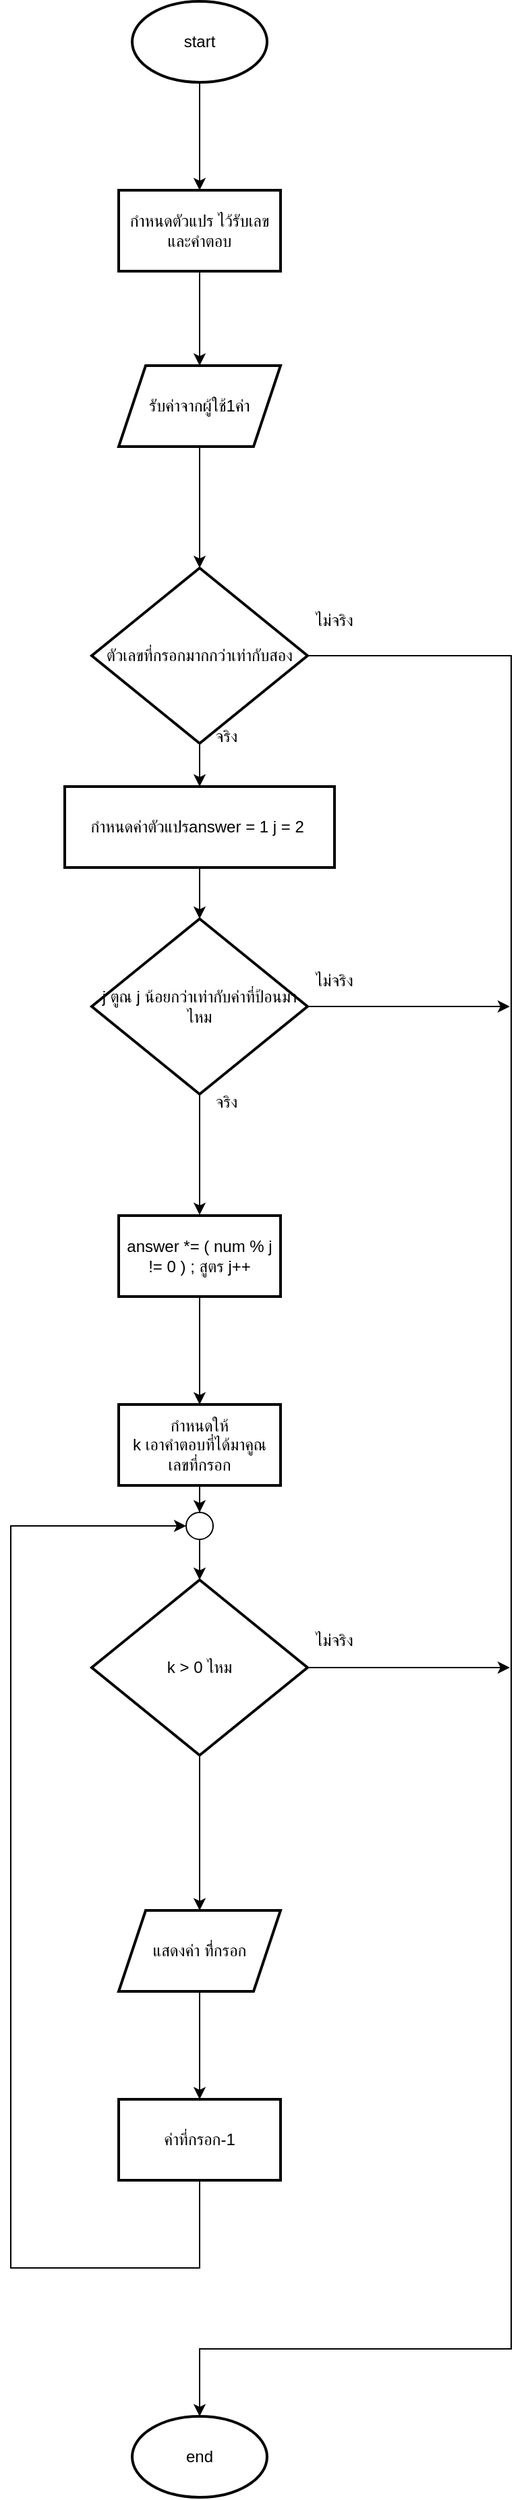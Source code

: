 <mxfile version="25.0.3">
  <diagram name="Page-1" id="8w1ynj7fhJXLikj_pTTF">
    <mxGraphModel dx="1135" dy="600" grid="1" gridSize="10" guides="1" tooltips="1" connect="1" arrows="1" fold="1" page="1" pageScale="1" pageWidth="850" pageHeight="1100" math="0" shadow="0">
      <root>
        <mxCell id="0" />
        <mxCell id="1" parent="0" />
        <mxCell id="8c99tSuwgByzyRz7v8ek-1" value="" style="edgeStyle=orthogonalEdgeStyle;rounded=0;orthogonalLoop=1;jettySize=auto;html=1;" edge="1" parent="1" source="8c99tSuwgByzyRz7v8ek-2" target="8c99tSuwgByzyRz7v8ek-4">
          <mxGeometry relative="1" as="geometry" />
        </mxCell>
        <mxCell id="8c99tSuwgByzyRz7v8ek-2" value="start" style="strokeWidth=2;html=1;shape=mxgraph.flowchart.start_1;whiteSpace=wrap;" vertex="1" parent="1">
          <mxGeometry x="270" y="30" width="100" height="60" as="geometry" />
        </mxCell>
        <mxCell id="8c99tSuwgByzyRz7v8ek-3" value="" style="edgeStyle=orthogonalEdgeStyle;rounded=0;orthogonalLoop=1;jettySize=auto;html=1;" edge="1" parent="1" source="8c99tSuwgByzyRz7v8ek-4" target="8c99tSuwgByzyRz7v8ek-6">
          <mxGeometry relative="1" as="geometry" />
        </mxCell>
        <mxCell id="8c99tSuwgByzyRz7v8ek-4" value="กำหนดตัวแปร ไว้รับเลข&lt;div&gt;และคำตอบ&lt;/div&gt;" style="whiteSpace=wrap;html=1;strokeWidth=2;" vertex="1" parent="1">
          <mxGeometry x="260" y="170" width="120" height="60" as="geometry" />
        </mxCell>
        <mxCell id="8c99tSuwgByzyRz7v8ek-31" style="edgeStyle=orthogonalEdgeStyle;rounded=0;orthogonalLoop=1;jettySize=auto;html=1;entryX=0.5;entryY=0;entryDx=0;entryDy=0;" edge="1" parent="1" source="8c99tSuwgByzyRz7v8ek-6" target="8c99tSuwgByzyRz7v8ek-9">
          <mxGeometry relative="1" as="geometry" />
        </mxCell>
        <mxCell id="8c99tSuwgByzyRz7v8ek-6" value="รับค่าจากผู้ใช้1ค่า" style="shape=parallelogram;perimeter=parallelogramPerimeter;whiteSpace=wrap;html=1;fixedSize=1;strokeWidth=2;" vertex="1" parent="1">
          <mxGeometry x="260" y="300" width="120" height="60" as="geometry" />
        </mxCell>
        <mxCell id="8c99tSuwgByzyRz7v8ek-7" value="" style="edgeStyle=orthogonalEdgeStyle;rounded=0;orthogonalLoop=1;jettySize=auto;html=1;" edge="1" parent="1" source="8c99tSuwgByzyRz7v8ek-9" target="8c99tSuwgByzyRz7v8ek-15">
          <mxGeometry relative="1" as="geometry" />
        </mxCell>
        <mxCell id="8c99tSuwgByzyRz7v8ek-46" style="edgeStyle=orthogonalEdgeStyle;rounded=0;orthogonalLoop=1;jettySize=auto;html=1;entryX=0.5;entryY=0;entryDx=0;entryDy=0;entryPerimeter=0;" edge="1" parent="1" source="8c99tSuwgByzyRz7v8ek-9" target="8c99tSuwgByzyRz7v8ek-27">
          <mxGeometry relative="1" as="geometry">
            <mxPoint x="410" y="1820" as="targetPoint" />
            <Array as="points">
              <mxPoint x="551" y="515" />
              <mxPoint x="551" y="1770" />
              <mxPoint x="320" y="1770" />
            </Array>
          </mxGeometry>
        </mxCell>
        <mxCell id="8c99tSuwgByzyRz7v8ek-9" value="ตัวเลขที่กรอกมากกว่าเท่ากับสอง" style="rhombus;whiteSpace=wrap;html=1;strokeWidth=2;" vertex="1" parent="1">
          <mxGeometry x="240" y="450" width="160" height="130" as="geometry" />
        </mxCell>
        <mxCell id="8c99tSuwgByzyRz7v8ek-10" style="edgeStyle=orthogonalEdgeStyle;rounded=0;orthogonalLoop=1;jettySize=auto;html=1;" edge="1" parent="1" source="8c99tSuwgByzyRz7v8ek-12">
          <mxGeometry relative="1" as="geometry">
            <mxPoint x="550" y="775" as="targetPoint" />
          </mxGeometry>
        </mxCell>
        <mxCell id="8c99tSuwgByzyRz7v8ek-11" value="" style="edgeStyle=orthogonalEdgeStyle;rounded=0;orthogonalLoop=1;jettySize=auto;html=1;" edge="1" parent="1" source="8c99tSuwgByzyRz7v8ek-12">
          <mxGeometry relative="1" as="geometry">
            <mxPoint x="320" y="929.5" as="targetPoint" />
          </mxGeometry>
        </mxCell>
        <mxCell id="8c99tSuwgByzyRz7v8ek-12" value="j ตูณ j น้อยกว่าเท่ากับค่าที่ป้อนมาไหม" style="rhombus;whiteSpace=wrap;html=1;strokeWidth=2;" vertex="1" parent="1">
          <mxGeometry x="240" y="710" width="160" height="130" as="geometry" />
        </mxCell>
        <mxCell id="8c99tSuwgByzyRz7v8ek-13" value="จริง" style="text;html=1;align=center;verticalAlign=middle;whiteSpace=wrap;rounded=0;" vertex="1" parent="1">
          <mxGeometry x="310" y="560" width="60" height="30" as="geometry" />
        </mxCell>
        <mxCell id="8c99tSuwgByzyRz7v8ek-14" value="" style="edgeStyle=orthogonalEdgeStyle;rounded=0;orthogonalLoop=1;jettySize=auto;html=1;" edge="1" parent="1" source="8c99tSuwgByzyRz7v8ek-15" target="8c99tSuwgByzyRz7v8ek-12">
          <mxGeometry relative="1" as="geometry" />
        </mxCell>
        <mxCell id="8c99tSuwgByzyRz7v8ek-15" value="กำหนดค่าตัวแปรanswer = 1 j = 2&amp;nbsp;" style="rounded=0;whiteSpace=wrap;html=1;strokeWidth=2;" vertex="1" parent="1">
          <mxGeometry x="220" y="612" width="200" height="60" as="geometry" />
        </mxCell>
        <mxCell id="8c99tSuwgByzyRz7v8ek-16" value="จริง" style="text;html=1;align=center;verticalAlign=middle;whiteSpace=wrap;rounded=0;" vertex="1" parent="1">
          <mxGeometry x="310" y="830.5" width="60" height="30" as="geometry" />
        </mxCell>
        <mxCell id="8c99tSuwgByzyRz7v8ek-17" value="ไม่จริง" style="text;html=1;align=center;verticalAlign=middle;whiteSpace=wrap;rounded=0;" vertex="1" parent="1">
          <mxGeometry x="390" y="474" width="60" height="30" as="geometry" />
        </mxCell>
        <mxCell id="8c99tSuwgByzyRz7v8ek-18" value="ไม่จริง" style="text;html=1;align=center;verticalAlign=middle;whiteSpace=wrap;rounded=0;" vertex="1" parent="1">
          <mxGeometry x="390" y="741" width="60" height="30" as="geometry" />
        </mxCell>
        <mxCell id="8c99tSuwgByzyRz7v8ek-27" value="end" style="strokeWidth=2;html=1;shape=mxgraph.flowchart.start_1;whiteSpace=wrap;rotation=0;" vertex="1" parent="1">
          <mxGeometry x="270" y="1820" width="100" height="60" as="geometry" />
        </mxCell>
        <mxCell id="8c99tSuwgByzyRz7v8ek-34" value="" style="edgeStyle=orthogonalEdgeStyle;rounded=0;orthogonalLoop=1;jettySize=auto;html=1;" edge="1" parent="1" source="8c99tSuwgByzyRz7v8ek-32" target="8c99tSuwgByzyRz7v8ek-33">
          <mxGeometry relative="1" as="geometry" />
        </mxCell>
        <mxCell id="8c99tSuwgByzyRz7v8ek-32" value="answer *= ( num % j != 0 ) ; สูตร j++" style="rounded=0;whiteSpace=wrap;html=1;strokeWidth=2;" vertex="1" parent="1">
          <mxGeometry x="260" y="930" width="120" height="60" as="geometry" />
        </mxCell>
        <mxCell id="8c99tSuwgByzyRz7v8ek-36" value="" style="edgeStyle=orthogonalEdgeStyle;rounded=0;orthogonalLoop=1;jettySize=auto;html=1;entryX=0.5;entryY=0;entryDx=0;entryDy=0;" edge="1" parent="1" source="8c99tSuwgByzyRz7v8ek-44" target="8c99tSuwgByzyRz7v8ek-37">
          <mxGeometry relative="1" as="geometry">
            <mxPoint x="320" y="1200" as="targetPoint" />
          </mxGeometry>
        </mxCell>
        <mxCell id="8c99tSuwgByzyRz7v8ek-33" value="กำหนดให้&lt;div&gt;k เอาคำตอบที่ได้มาคูณ&lt;/div&gt;&lt;div&gt;เลขที่กรอก&lt;/div&gt;" style="rounded=0;whiteSpace=wrap;html=1;strokeWidth=2;" vertex="1" parent="1">
          <mxGeometry x="260" y="1070" width="120" height="60" as="geometry" />
        </mxCell>
        <mxCell id="8c99tSuwgByzyRz7v8ek-40" value="" style="edgeStyle=orthogonalEdgeStyle;rounded=0;orthogonalLoop=1;jettySize=auto;html=1;" edge="1" parent="1" source="8c99tSuwgByzyRz7v8ek-37" target="8c99tSuwgByzyRz7v8ek-39">
          <mxGeometry relative="1" as="geometry" />
        </mxCell>
        <mxCell id="8c99tSuwgByzyRz7v8ek-48" style="edgeStyle=orthogonalEdgeStyle;rounded=0;orthogonalLoop=1;jettySize=auto;html=1;" edge="1" parent="1" source="8c99tSuwgByzyRz7v8ek-37">
          <mxGeometry relative="1" as="geometry">
            <mxPoint x="550" y="1265" as="targetPoint" />
          </mxGeometry>
        </mxCell>
        <mxCell id="8c99tSuwgByzyRz7v8ek-37" value="k &amp;gt; 0 ไหม" style="rhombus;whiteSpace=wrap;html=1;strokeWidth=2;" vertex="1" parent="1">
          <mxGeometry x="240" y="1200" width="160" height="130" as="geometry" />
        </mxCell>
        <mxCell id="8c99tSuwgByzyRz7v8ek-42" value="" style="edgeStyle=orthogonalEdgeStyle;rounded=0;orthogonalLoop=1;jettySize=auto;html=1;" edge="1" parent="1" source="8c99tSuwgByzyRz7v8ek-39" target="8c99tSuwgByzyRz7v8ek-41">
          <mxGeometry relative="1" as="geometry" />
        </mxCell>
        <mxCell id="8c99tSuwgByzyRz7v8ek-39" value="แสดงค่า ทีี่กรอก" style="shape=parallelogram;perimeter=parallelogramPerimeter;whiteSpace=wrap;html=1;fixedSize=1;strokeWidth=2;" vertex="1" parent="1">
          <mxGeometry x="260" y="1445" width="120" height="60" as="geometry" />
        </mxCell>
        <mxCell id="8c99tSuwgByzyRz7v8ek-43" style="edgeStyle=orthogonalEdgeStyle;rounded=0;orthogonalLoop=1;jettySize=auto;html=1;" edge="1" parent="1" source="8c99tSuwgByzyRz7v8ek-41">
          <mxGeometry relative="1" as="geometry">
            <mxPoint x="310" y="1160" as="targetPoint" />
            <Array as="points">
              <mxPoint x="320" y="1710" />
              <mxPoint x="180" y="1710" />
            </Array>
          </mxGeometry>
        </mxCell>
        <mxCell id="8c99tSuwgByzyRz7v8ek-41" value="ค่าที่กรอก-1" style="whiteSpace=wrap;html=1;strokeWidth=2;" vertex="1" parent="1">
          <mxGeometry x="260" y="1585" width="120" height="60" as="geometry" />
        </mxCell>
        <mxCell id="8c99tSuwgByzyRz7v8ek-45" value="" style="edgeStyle=orthogonalEdgeStyle;rounded=0;orthogonalLoop=1;jettySize=auto;html=1;entryX=0.5;entryY=0;entryDx=0;entryDy=0;" edge="1" parent="1" source="8c99tSuwgByzyRz7v8ek-33" target="8c99tSuwgByzyRz7v8ek-44">
          <mxGeometry relative="1" as="geometry">
            <mxPoint x="320" y="1130" as="sourcePoint" />
            <mxPoint x="320" y="1200" as="targetPoint" />
          </mxGeometry>
        </mxCell>
        <mxCell id="8c99tSuwgByzyRz7v8ek-44" value="" style="verticalLabelPosition=bottom;verticalAlign=top;html=1;shape=mxgraph.flowchart.on-page_reference;" vertex="1" parent="1">
          <mxGeometry x="310" y="1150" width="20" height="20" as="geometry" />
        </mxCell>
        <mxCell id="8c99tSuwgByzyRz7v8ek-47" value="ไม่จริง" style="text;html=1;align=center;verticalAlign=middle;whiteSpace=wrap;rounded=0;" vertex="1" parent="1">
          <mxGeometry x="390" y="1230" width="60" height="30" as="geometry" />
        </mxCell>
      </root>
    </mxGraphModel>
  </diagram>
</mxfile>
